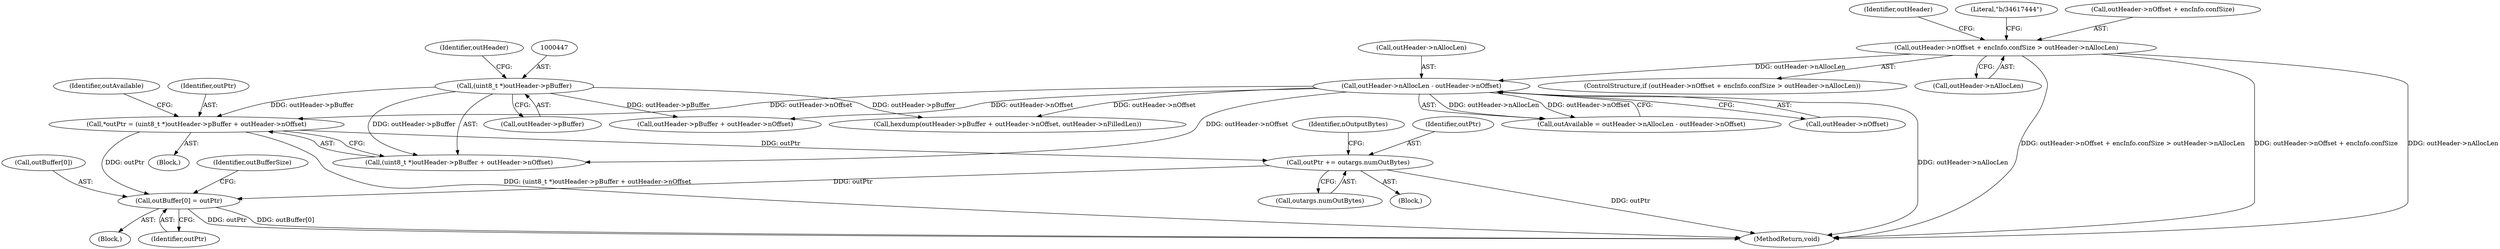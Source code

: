 digraph "0_Android_594bf934384920618d2b6ce0bcda1f60144cb3eb@integer" {
"1000443" [label="(Call,*outPtr = (uint8_t *)outHeader->pBuffer + outHeader->nOffset)"];
"1000446" [label="(Call,(uint8_t *)outHeader->pBuffer)"];
"1000457" [label="(Call,outHeader->nAllocLen - outHeader->nOffset)"];
"1000194" [label="(Call,outHeader->nOffset + encInfo.confSize > outHeader->nAllocLen)"];
"1000592" [label="(Call,outBuffer[0] = outPtr)"];
"1000621" [label="(Call,outPtr += outargs.numOutBytes)"];
"1000712" [label="(Call,outHeader->pBuffer + outHeader->nOffset)"];
"1000222" [label="(Identifier,outHeader)"];
"1000444" [label="(Identifier,outPtr)"];
"1000622" [label="(Identifier,outPtr)"];
"1000623" [label="(Call,outargs.numOutBytes)"];
"1000740" [label="(MethodReturn,void)"];
"1000627" [label="(Identifier,nOutputBytes)"];
"1000599" [label="(Identifier,outBufferSize)"];
"1000194" [label="(Call,outHeader->nOffset + encInfo.confSize > outHeader->nAllocLen)"];
"1000596" [label="(Identifier,outPtr)"];
"1000458" [label="(Call,outHeader->nAllocLen)"];
"1000621" [label="(Call,outPtr += outargs.numOutBytes)"];
"1000461" [label="(Call,outHeader->nOffset)"];
"1000585" [label="(Block,)"];
"1000284" [label="(Block,)"];
"1000448" [label="(Call,outHeader->pBuffer)"];
"1000193" [label="(ControlStructure,if (outHeader->nOffset + encInfo.confSize > outHeader->nAllocLen))"];
"1000620" [label="(Block,)"];
"1000592" [label="(Call,outBuffer[0] = outPtr)"];
"1000207" [label="(Literal,\"b/34617444\")"];
"1000195" [label="(Call,outHeader->nOffset + encInfo.confSize)"];
"1000593" [label="(Call,outBuffer[0])"];
"1000455" [label="(Call,outAvailable = outHeader->nAllocLen - outHeader->nOffset)"];
"1000446" [label="(Call,(uint8_t *)outHeader->pBuffer)"];
"1000456" [label="(Identifier,outAvailable)"];
"1000445" [label="(Call,(uint8_t *)outHeader->pBuffer + outHeader->nOffset)"];
"1000443" [label="(Call,*outPtr = (uint8_t *)outHeader->pBuffer + outHeader->nOffset)"];
"1000202" [label="(Call,outHeader->nAllocLen)"];
"1000452" [label="(Identifier,outHeader)"];
"1000457" [label="(Call,outHeader->nAllocLen - outHeader->nOffset)"];
"1000711" [label="(Call,hexdump(outHeader->pBuffer + outHeader->nOffset, outHeader->nFilledLen))"];
"1000443" -> "1000284"  [label="AST: "];
"1000443" -> "1000445"  [label="CFG: "];
"1000444" -> "1000443"  [label="AST: "];
"1000445" -> "1000443"  [label="AST: "];
"1000456" -> "1000443"  [label="CFG: "];
"1000443" -> "1000740"  [label="DDG: (uint8_t *)outHeader->pBuffer + outHeader->nOffset"];
"1000446" -> "1000443"  [label="DDG: outHeader->pBuffer"];
"1000457" -> "1000443"  [label="DDG: outHeader->nOffset"];
"1000443" -> "1000592"  [label="DDG: outPtr"];
"1000443" -> "1000621"  [label="DDG: outPtr"];
"1000446" -> "1000445"  [label="AST: "];
"1000446" -> "1000448"  [label="CFG: "];
"1000447" -> "1000446"  [label="AST: "];
"1000448" -> "1000446"  [label="AST: "];
"1000452" -> "1000446"  [label="CFG: "];
"1000446" -> "1000445"  [label="DDG: outHeader->pBuffer"];
"1000446" -> "1000711"  [label="DDG: outHeader->pBuffer"];
"1000446" -> "1000712"  [label="DDG: outHeader->pBuffer"];
"1000457" -> "1000455"  [label="AST: "];
"1000457" -> "1000461"  [label="CFG: "];
"1000458" -> "1000457"  [label="AST: "];
"1000461" -> "1000457"  [label="AST: "];
"1000455" -> "1000457"  [label="CFG: "];
"1000457" -> "1000740"  [label="DDG: outHeader->nAllocLen"];
"1000457" -> "1000445"  [label="DDG: outHeader->nOffset"];
"1000457" -> "1000455"  [label="DDG: outHeader->nAllocLen"];
"1000457" -> "1000455"  [label="DDG: outHeader->nOffset"];
"1000194" -> "1000457"  [label="DDG: outHeader->nAllocLen"];
"1000457" -> "1000711"  [label="DDG: outHeader->nOffset"];
"1000457" -> "1000712"  [label="DDG: outHeader->nOffset"];
"1000194" -> "1000193"  [label="AST: "];
"1000194" -> "1000202"  [label="CFG: "];
"1000195" -> "1000194"  [label="AST: "];
"1000202" -> "1000194"  [label="AST: "];
"1000207" -> "1000194"  [label="CFG: "];
"1000222" -> "1000194"  [label="CFG: "];
"1000194" -> "1000740"  [label="DDG: outHeader->nOffset + encInfo.confSize > outHeader->nAllocLen"];
"1000194" -> "1000740"  [label="DDG: outHeader->nOffset + encInfo.confSize"];
"1000194" -> "1000740"  [label="DDG: outHeader->nAllocLen"];
"1000592" -> "1000585"  [label="AST: "];
"1000592" -> "1000596"  [label="CFG: "];
"1000593" -> "1000592"  [label="AST: "];
"1000596" -> "1000592"  [label="AST: "];
"1000599" -> "1000592"  [label="CFG: "];
"1000592" -> "1000740"  [label="DDG: outPtr"];
"1000592" -> "1000740"  [label="DDG: outBuffer[0]"];
"1000621" -> "1000592"  [label="DDG: outPtr"];
"1000621" -> "1000620"  [label="AST: "];
"1000621" -> "1000623"  [label="CFG: "];
"1000622" -> "1000621"  [label="AST: "];
"1000623" -> "1000621"  [label="AST: "];
"1000627" -> "1000621"  [label="CFG: "];
"1000621" -> "1000740"  [label="DDG: outPtr"];
}
